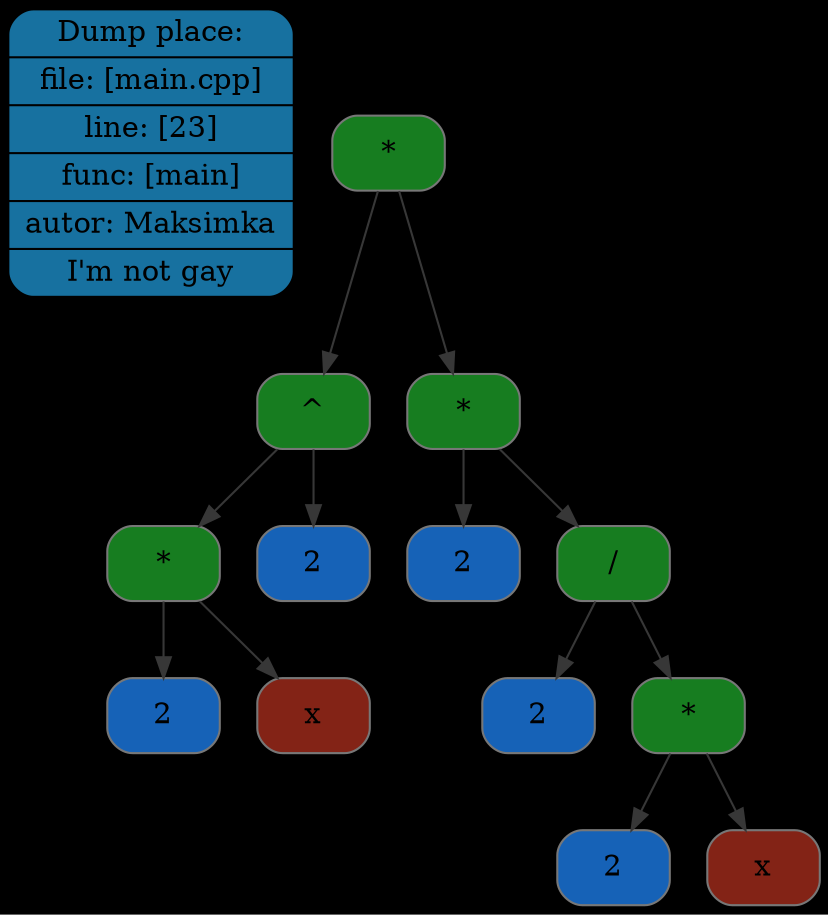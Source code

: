 digraph G{
rankdir=TB
graph [bgcolor="#000000"];
place[shape=Mrecord, style=filled, fillcolor="#1771a0", pos="0,1!",label = " { Dump place: | file: [main.cpp] | line: [23] | func: [main] | autor: Maksimka | I'm not gay } "color = "#000000"];
node0x503000000100[shape=Mrecord, style=filled, fillcolor="#177d20"label ="*", color = "#777777"];
node0x5030000004c0[shape=Mrecord, style=filled, fillcolor="#177d20"label ="^", color = "#777777"];
node0x5030000000a0[shape=Mrecord, style=filled, fillcolor="#177d20"label ="*", color = "#777777"];
node0x503000000040[shape=Mrecord, style=filled, fillcolor="#1662b7"label ="2", color = "#777777"];
node0x503000000070[shape=Mrecord, style=filled, fillcolor="#832316"label ="x", color = "#777777"];
node0x5030000000d0[shape=Mrecord, style=filled, fillcolor="#1662b7"label ="2", color = "#777777"];
node0x5030000004f0[shape=Mrecord, style=filled, fillcolor="#177d20"label ="*", color = "#777777"];
node0x5030000002e0[shape=Mrecord, style=filled, fillcolor="#1662b7"label ="2", color = "#777777"];
node0x503000000430[shape=Mrecord, style=filled, fillcolor="#177d20"label ="/", color = "#777777"];
node0x503000000130[shape=Mrecord, style=filled, fillcolor="#1662b7"label ="2", color = "#777777"];
node0x503000000160[shape=Mrecord, style=filled, fillcolor="#177d20"label ="*", color = "#777777"];
node0x503000000190[shape=Mrecord, style=filled, fillcolor="#1662b7"label ="2", color = "#777777"];
node0x5030000001c0[shape=Mrecord, style=filled, fillcolor="#832316"label ="x", color = "#777777"];
edge[color="#373737"];
node0x503000000100->node0x5030000004c0;
node0x5030000004c0->node0x5030000000a0;
node0x5030000000a0->node0x503000000040;
node0x5030000000a0->node0x503000000070;
node0x5030000004c0->node0x5030000000d0;
node0x503000000100->node0x5030000004f0;
node0x5030000004f0->node0x5030000002e0;
node0x5030000004f0->node0x503000000430;
node0x503000000430->node0x503000000130;
node0x503000000430->node0x503000000160;
node0x503000000160->node0x503000000190;
node0x503000000160->node0x5030000001c0;
}
